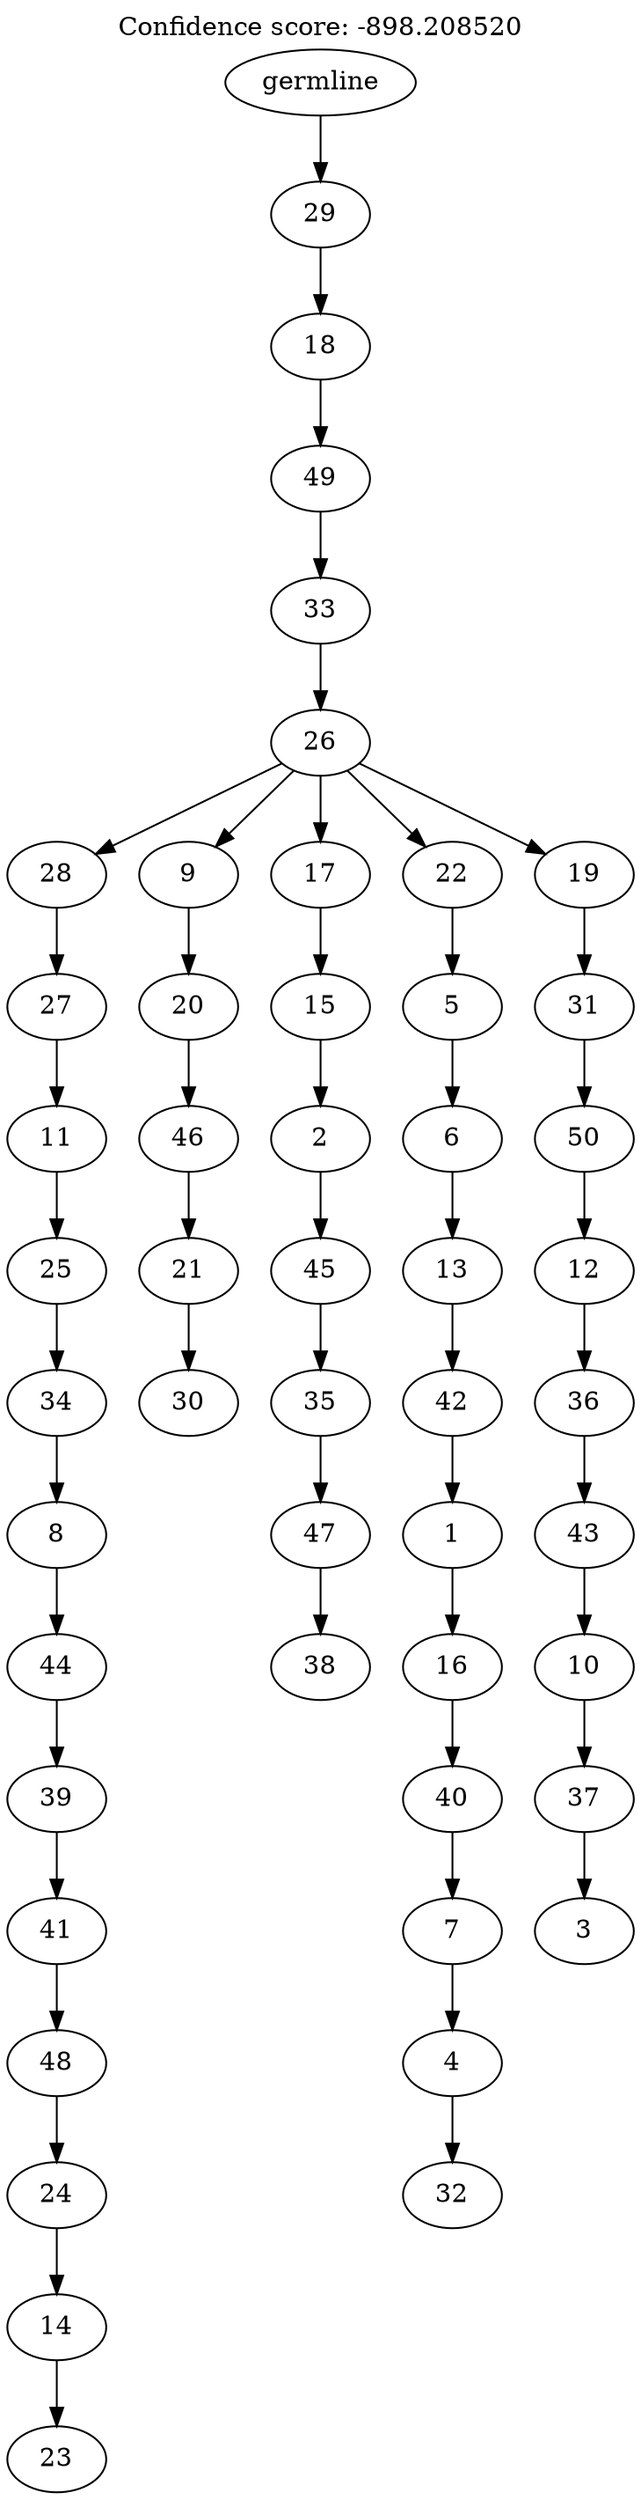 digraph g {
	"49" -> "50";
	"50" [label="23"];
	"48" -> "49";
	"49" [label="14"];
	"47" -> "48";
	"48" [label="24"];
	"46" -> "47";
	"47" [label="48"];
	"45" -> "46";
	"46" [label="41"];
	"44" -> "45";
	"45" [label="39"];
	"43" -> "44";
	"44" [label="44"];
	"42" -> "43";
	"43" [label="8"];
	"41" -> "42";
	"42" [label="34"];
	"40" -> "41";
	"41" [label="25"];
	"39" -> "40";
	"40" [label="11"];
	"38" -> "39";
	"39" [label="27"];
	"36" -> "37";
	"37" [label="30"];
	"35" -> "36";
	"36" [label="21"];
	"34" -> "35";
	"35" [label="46"];
	"33" -> "34";
	"34" [label="20"];
	"31" -> "32";
	"32" [label="38"];
	"30" -> "31";
	"31" [label="47"];
	"29" -> "30";
	"30" [label="35"];
	"28" -> "29";
	"29" [label="45"];
	"27" -> "28";
	"28" [label="2"];
	"26" -> "27";
	"27" [label="15"];
	"24" -> "25";
	"25" [label="32"];
	"23" -> "24";
	"24" [label="4"];
	"22" -> "23";
	"23" [label="7"];
	"21" -> "22";
	"22" [label="40"];
	"20" -> "21";
	"21" [label="16"];
	"19" -> "20";
	"20" [label="1"];
	"18" -> "19";
	"19" [label="42"];
	"17" -> "18";
	"18" [label="13"];
	"16" -> "17";
	"17" [label="6"];
	"15" -> "16";
	"16" [label="5"];
	"13" -> "14";
	"14" [label="3"];
	"12" -> "13";
	"13" [label="37"];
	"11" -> "12";
	"12" [label="10"];
	"10" -> "11";
	"11" [label="43"];
	"9" -> "10";
	"10" [label="36"];
	"8" -> "9";
	"9" [label="12"];
	"7" -> "8";
	"8" [label="50"];
	"6" -> "7";
	"7" [label="31"];
	"5" -> "6";
	"6" [label="19"];
	"5" -> "15";
	"15" [label="22"];
	"5" -> "26";
	"26" [label="17"];
	"5" -> "33";
	"33" [label="9"];
	"5" -> "38";
	"38" [label="28"];
	"4" -> "5";
	"5" [label="26"];
	"3" -> "4";
	"4" [label="33"];
	"2" -> "3";
	"3" [label="49"];
	"1" -> "2";
	"2" [label="18"];
	"0" -> "1";
	"1" [label="29"];
	"0" [label="germline"];
	labelloc="t";
	label="Confidence score: -898.208520";
}
